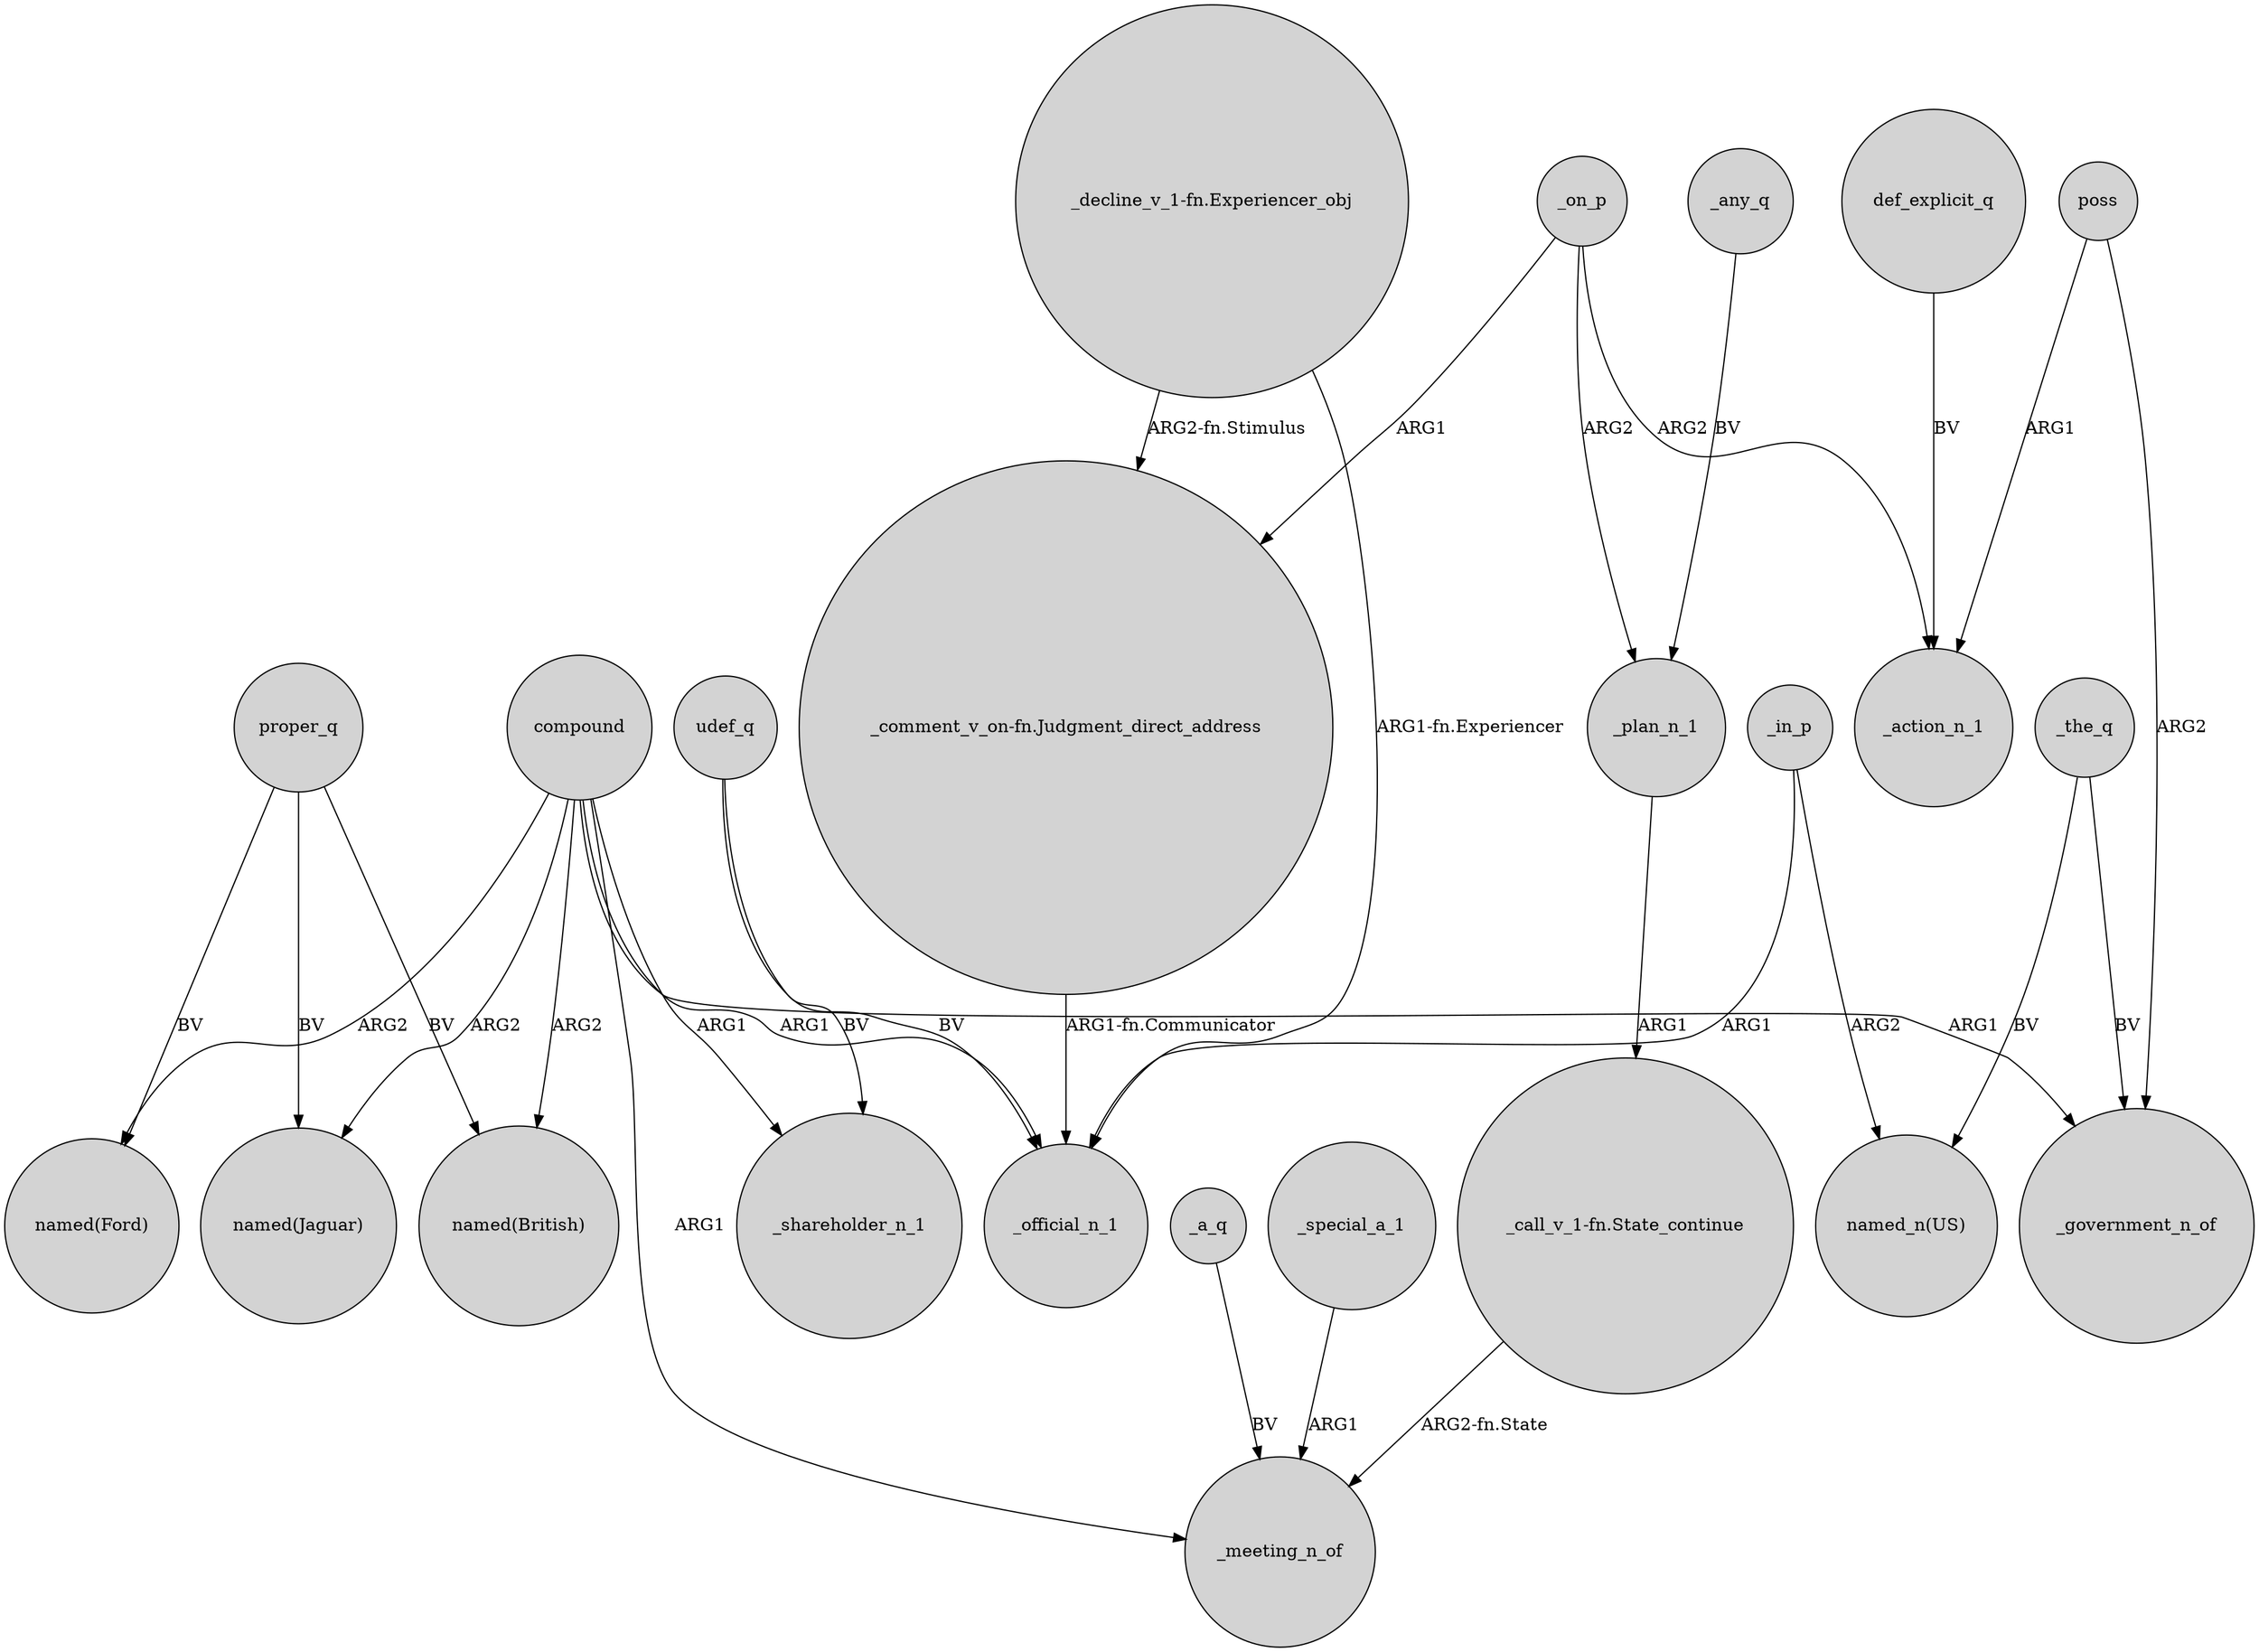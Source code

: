 digraph {
	node [shape=circle style=filled]
	proper_q -> "named(British)" [label=BV]
	_on_p -> "_comment_v_on-fn.Judgment_direct_address" [label=ARG1]
	_plan_n_1 -> "_call_v_1-fn.State_continue" [label=ARG1]
	proper_q -> "named(Ford)" [label=BV]
	_in_p -> "named_n(US)" [label=ARG2]
	_the_q -> "named_n(US)" [label=BV]
	udef_q -> _shareholder_n_1 [label=BV]
	compound -> _shareholder_n_1 [label=ARG1]
	"_comment_v_on-fn.Judgment_direct_address" -> _official_n_1 [label="ARG1-fn.Communicator"]
	compound -> "named(Ford)" [label=ARG2]
	compound -> _government_n_of [label=ARG1]
	compound -> _meeting_n_of [label=ARG1]
	_a_q -> _meeting_n_of [label=BV]
	compound -> "named(Jaguar)" [label=ARG2]
	poss -> _action_n_1 [label=ARG1]
	def_explicit_q -> _action_n_1 [label=BV]
	proper_q -> "named(Jaguar)" [label=BV]
	compound -> _official_n_1 [label=ARG1]
	"_decline_v_1-fn.Experiencer_obj" -> _official_n_1 [label="ARG1-fn.Experiencer"]
	_the_q -> _government_n_of [label=BV]
	"_decline_v_1-fn.Experiencer_obj" -> "_comment_v_on-fn.Judgment_direct_address" [label="ARG2-fn.Stimulus"]
	compound -> "named(British)" [label=ARG2]
	udef_q -> _official_n_1 [label=BV]
	"_call_v_1-fn.State_continue" -> _meeting_n_of [label="ARG2-fn.State"]
	_in_p -> _official_n_1 [label=ARG1]
	_special_a_1 -> _meeting_n_of [label=ARG1]
	_on_p -> _action_n_1 [label=ARG2]
	_any_q -> _plan_n_1 [label=BV]
	poss -> _government_n_of [label=ARG2]
	_on_p -> _plan_n_1 [label=ARG2]
}

